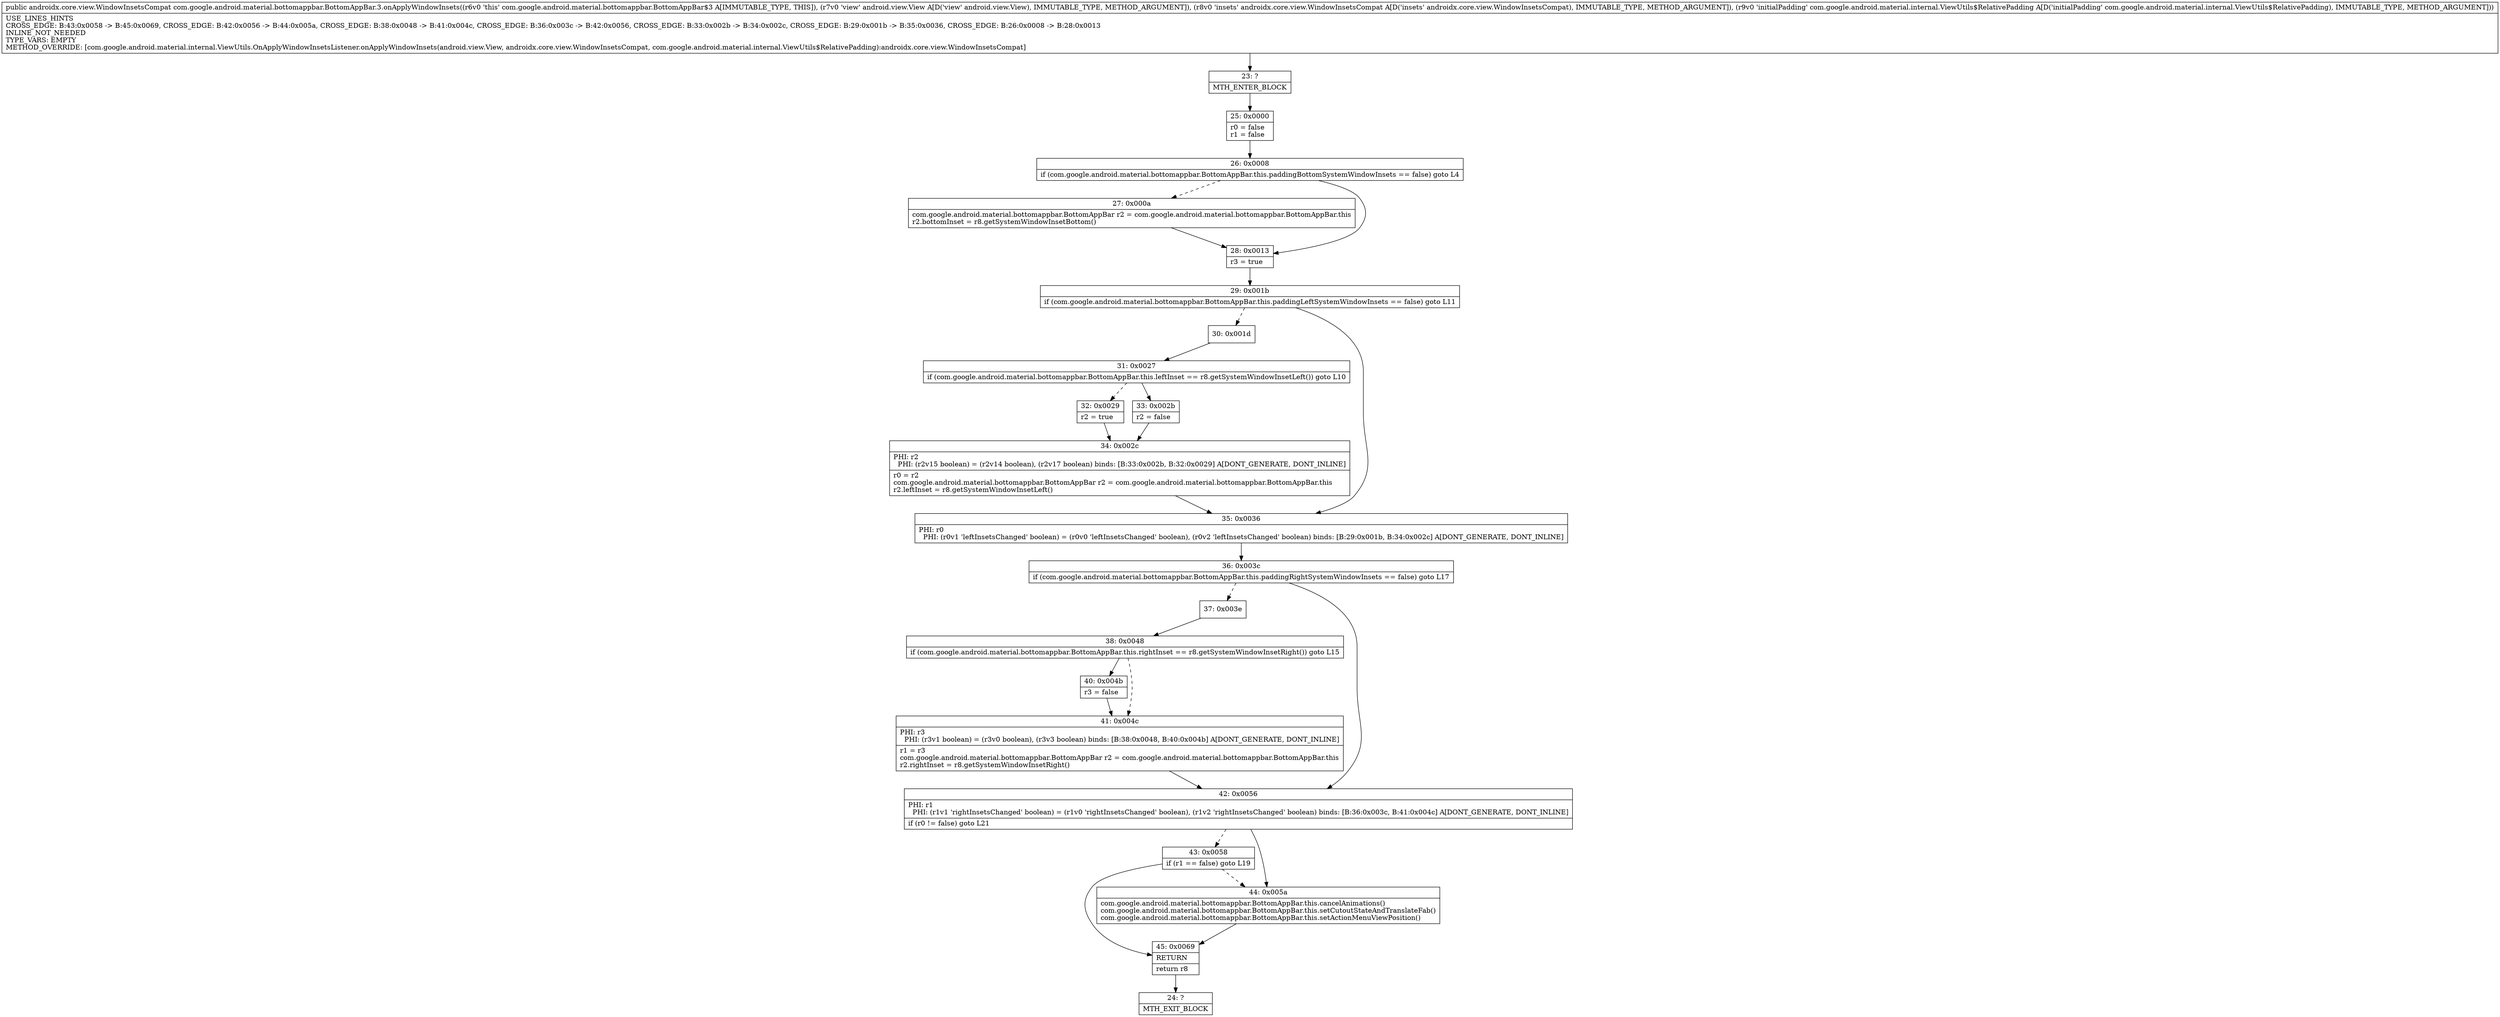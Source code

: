 digraph "CFG forcom.google.android.material.bottomappbar.BottomAppBar.3.onApplyWindowInsets(Landroid\/view\/View;Landroidx\/core\/view\/WindowInsetsCompat;Lcom\/google\/android\/material\/internal\/ViewUtils$RelativePadding;)Landroidx\/core\/view\/WindowInsetsCompat;" {
Node_23 [shape=record,label="{23\:\ ?|MTH_ENTER_BLOCK\l}"];
Node_25 [shape=record,label="{25\:\ 0x0000|r0 = false\lr1 = false\l}"];
Node_26 [shape=record,label="{26\:\ 0x0008|if (com.google.android.material.bottomappbar.BottomAppBar.this.paddingBottomSystemWindowInsets == false) goto L4\l}"];
Node_27 [shape=record,label="{27\:\ 0x000a|com.google.android.material.bottomappbar.BottomAppBar r2 = com.google.android.material.bottomappbar.BottomAppBar.this\lr2.bottomInset = r8.getSystemWindowInsetBottom()\l}"];
Node_28 [shape=record,label="{28\:\ 0x0013|r3 = true\l}"];
Node_29 [shape=record,label="{29\:\ 0x001b|if (com.google.android.material.bottomappbar.BottomAppBar.this.paddingLeftSystemWindowInsets == false) goto L11\l}"];
Node_30 [shape=record,label="{30\:\ 0x001d}"];
Node_31 [shape=record,label="{31\:\ 0x0027|if (com.google.android.material.bottomappbar.BottomAppBar.this.leftInset == r8.getSystemWindowInsetLeft()) goto L10\l}"];
Node_32 [shape=record,label="{32\:\ 0x0029|r2 = true\l}"];
Node_34 [shape=record,label="{34\:\ 0x002c|PHI: r2 \l  PHI: (r2v15 boolean) = (r2v14 boolean), (r2v17 boolean) binds: [B:33:0x002b, B:32:0x0029] A[DONT_GENERATE, DONT_INLINE]\l|r0 = r2\lcom.google.android.material.bottomappbar.BottomAppBar r2 = com.google.android.material.bottomappbar.BottomAppBar.this\lr2.leftInset = r8.getSystemWindowInsetLeft()\l}"];
Node_33 [shape=record,label="{33\:\ 0x002b|r2 = false\l}"];
Node_35 [shape=record,label="{35\:\ 0x0036|PHI: r0 \l  PHI: (r0v1 'leftInsetsChanged' boolean) = (r0v0 'leftInsetsChanged' boolean), (r0v2 'leftInsetsChanged' boolean) binds: [B:29:0x001b, B:34:0x002c] A[DONT_GENERATE, DONT_INLINE]\l}"];
Node_36 [shape=record,label="{36\:\ 0x003c|if (com.google.android.material.bottomappbar.BottomAppBar.this.paddingRightSystemWindowInsets == false) goto L17\l}"];
Node_37 [shape=record,label="{37\:\ 0x003e}"];
Node_38 [shape=record,label="{38\:\ 0x0048|if (com.google.android.material.bottomappbar.BottomAppBar.this.rightInset == r8.getSystemWindowInsetRight()) goto L15\l}"];
Node_40 [shape=record,label="{40\:\ 0x004b|r3 = false\l}"];
Node_41 [shape=record,label="{41\:\ 0x004c|PHI: r3 \l  PHI: (r3v1 boolean) = (r3v0 boolean), (r3v3 boolean) binds: [B:38:0x0048, B:40:0x004b] A[DONT_GENERATE, DONT_INLINE]\l|r1 = r3\lcom.google.android.material.bottomappbar.BottomAppBar r2 = com.google.android.material.bottomappbar.BottomAppBar.this\lr2.rightInset = r8.getSystemWindowInsetRight()\l}"];
Node_42 [shape=record,label="{42\:\ 0x0056|PHI: r1 \l  PHI: (r1v1 'rightInsetsChanged' boolean) = (r1v0 'rightInsetsChanged' boolean), (r1v2 'rightInsetsChanged' boolean) binds: [B:36:0x003c, B:41:0x004c] A[DONT_GENERATE, DONT_INLINE]\l|if (r0 != false) goto L21\l}"];
Node_43 [shape=record,label="{43\:\ 0x0058|if (r1 == false) goto L19\l}"];
Node_45 [shape=record,label="{45\:\ 0x0069|RETURN\l|return r8\l}"];
Node_24 [shape=record,label="{24\:\ ?|MTH_EXIT_BLOCK\l}"];
Node_44 [shape=record,label="{44\:\ 0x005a|com.google.android.material.bottomappbar.BottomAppBar.this.cancelAnimations()\lcom.google.android.material.bottomappbar.BottomAppBar.this.setCutoutStateAndTranslateFab()\lcom.google.android.material.bottomappbar.BottomAppBar.this.setActionMenuViewPosition()\l}"];
MethodNode[shape=record,label="{public androidx.core.view.WindowInsetsCompat com.google.android.material.bottomappbar.BottomAppBar.3.onApplyWindowInsets((r6v0 'this' com.google.android.material.bottomappbar.BottomAppBar$3 A[IMMUTABLE_TYPE, THIS]), (r7v0 'view' android.view.View A[D('view' android.view.View), IMMUTABLE_TYPE, METHOD_ARGUMENT]), (r8v0 'insets' androidx.core.view.WindowInsetsCompat A[D('insets' androidx.core.view.WindowInsetsCompat), IMMUTABLE_TYPE, METHOD_ARGUMENT]), (r9v0 'initialPadding' com.google.android.material.internal.ViewUtils$RelativePadding A[D('initialPadding' com.google.android.material.internal.ViewUtils$RelativePadding), IMMUTABLE_TYPE, METHOD_ARGUMENT]))  | USE_LINES_HINTS\lCROSS_EDGE: B:43:0x0058 \-\> B:45:0x0069, CROSS_EDGE: B:42:0x0056 \-\> B:44:0x005a, CROSS_EDGE: B:38:0x0048 \-\> B:41:0x004c, CROSS_EDGE: B:36:0x003c \-\> B:42:0x0056, CROSS_EDGE: B:33:0x002b \-\> B:34:0x002c, CROSS_EDGE: B:29:0x001b \-\> B:35:0x0036, CROSS_EDGE: B:26:0x0008 \-\> B:28:0x0013\lINLINE_NOT_NEEDED\lTYPE_VARS: EMPTY\lMETHOD_OVERRIDE: [com.google.android.material.internal.ViewUtils.OnApplyWindowInsetsListener.onApplyWindowInsets(android.view.View, androidx.core.view.WindowInsetsCompat, com.google.android.material.internal.ViewUtils$RelativePadding):androidx.core.view.WindowInsetsCompat]\l}"];
MethodNode -> Node_23;Node_23 -> Node_25;
Node_25 -> Node_26;
Node_26 -> Node_27[style=dashed];
Node_26 -> Node_28;
Node_27 -> Node_28;
Node_28 -> Node_29;
Node_29 -> Node_30[style=dashed];
Node_29 -> Node_35;
Node_30 -> Node_31;
Node_31 -> Node_32[style=dashed];
Node_31 -> Node_33;
Node_32 -> Node_34;
Node_34 -> Node_35;
Node_33 -> Node_34;
Node_35 -> Node_36;
Node_36 -> Node_37[style=dashed];
Node_36 -> Node_42;
Node_37 -> Node_38;
Node_38 -> Node_40;
Node_38 -> Node_41[style=dashed];
Node_40 -> Node_41;
Node_41 -> Node_42;
Node_42 -> Node_43[style=dashed];
Node_42 -> Node_44;
Node_43 -> Node_44[style=dashed];
Node_43 -> Node_45;
Node_45 -> Node_24;
Node_44 -> Node_45;
}

